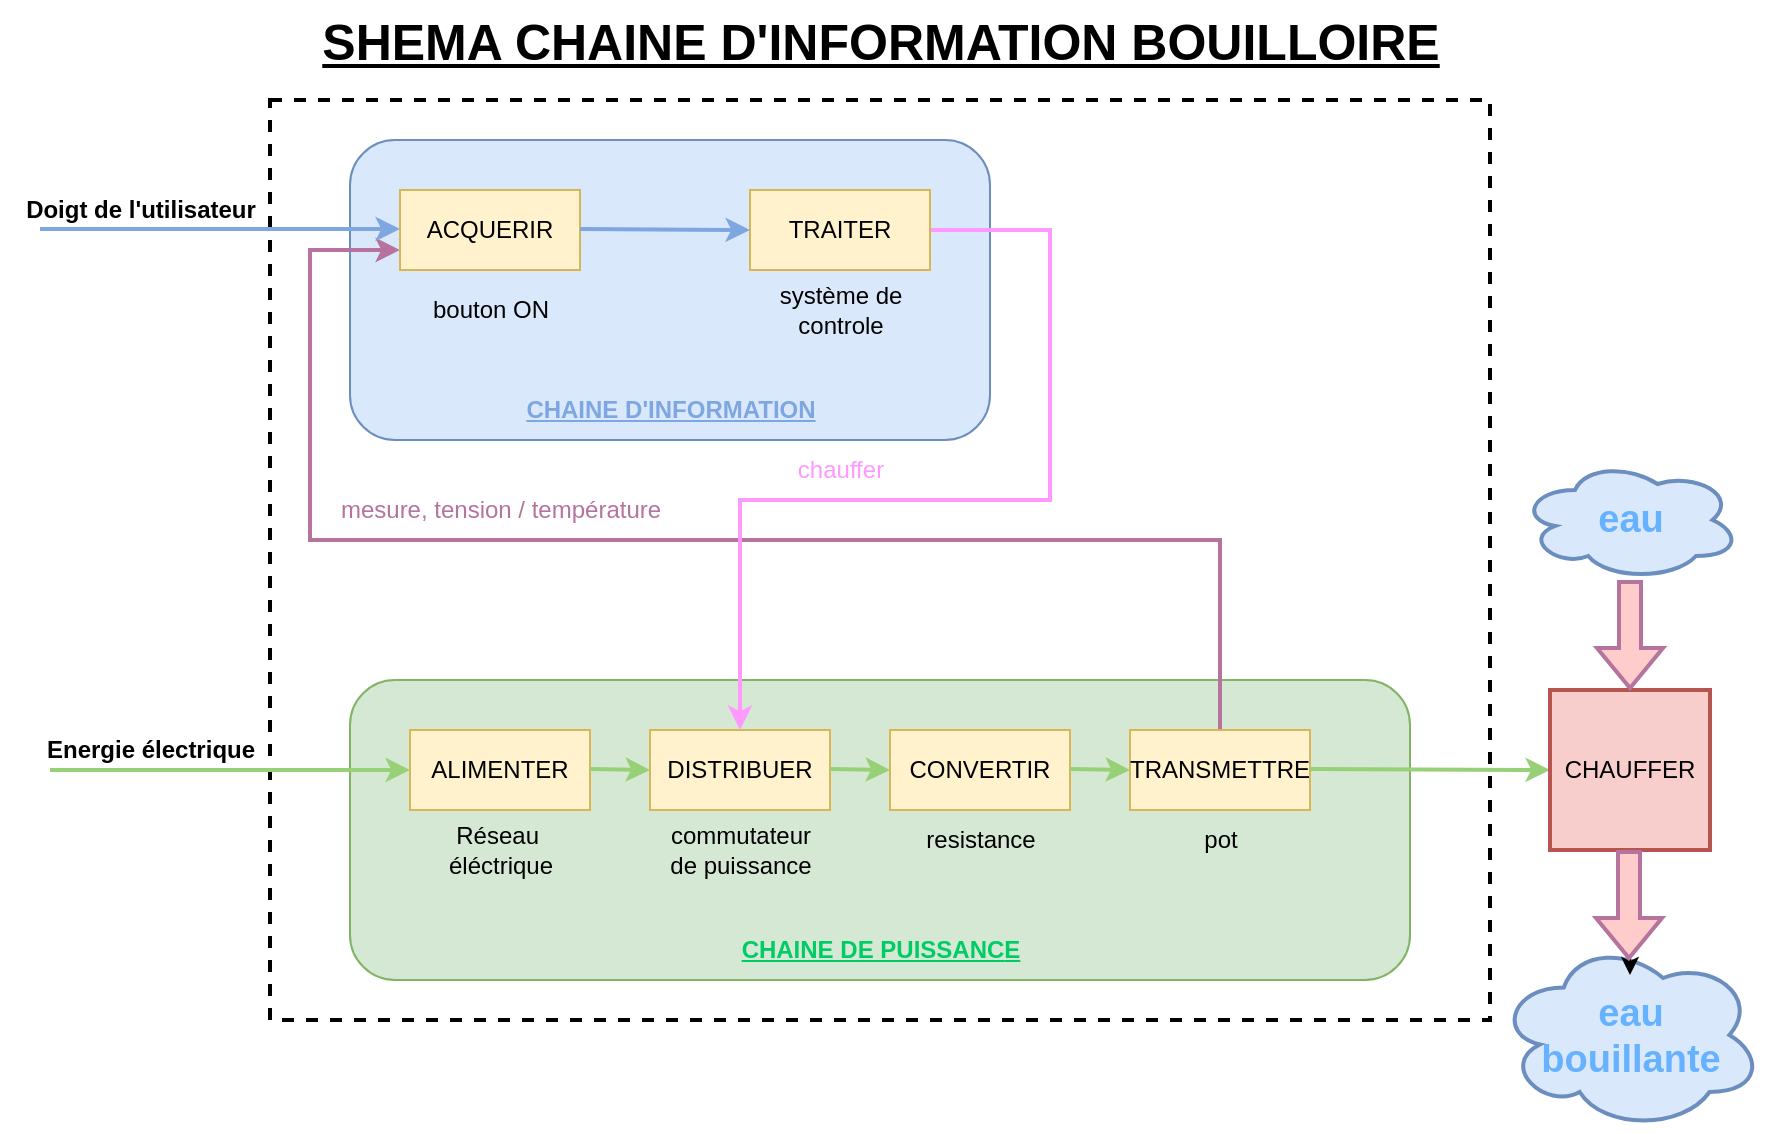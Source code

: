 <mxfile version="24.7.14">
  <diagram name="Page-1" id="PNh-r1YawwA4cbr2Twb_">
    <mxGraphModel dx="2213" dy="781" grid="1" gridSize="10" guides="1" tooltips="1" connect="1" arrows="1" fold="1" page="1" pageScale="1" pageWidth="827" pageHeight="1169" math="0" shadow="0">
      <root>
        <mxCell id="0" />
        <mxCell id="1" parent="0" />
        <mxCell id="nfcweAvcj36SK784DjAl-46" value="" style="ellipse;shape=cloud;whiteSpace=wrap;html=1;fillColor=#dae8fc;strokeColor=#6c8ebf;strokeWidth=2;" vertex="1" parent="1">
          <mxGeometry x="683.75" y="660" width="132.5" height="95" as="geometry" />
        </mxCell>
        <mxCell id="nfcweAvcj36SK784DjAl-43" value="" style="ellipse;shape=cloud;whiteSpace=wrap;html=1;fillColor=#dae8fc;strokeColor=#6c8ebf;strokeWidth=2;" vertex="1" parent="1">
          <mxGeometry x="695" y="420" width="110" height="60" as="geometry" />
        </mxCell>
        <mxCell id="nfcweAvcj36SK784DjAl-1" value="" style="rounded=0;whiteSpace=wrap;html=1;dashed=1;strokeWidth=2;" vertex="1" parent="1">
          <mxGeometry x="70" y="240" width="610" height="460" as="geometry" />
        </mxCell>
        <mxCell id="nfcweAvcj36SK784DjAl-2" value="" style="rounded=1;whiteSpace=wrap;html=1;fillColor=#dae8fc;strokeColor=#6c8ebf;" vertex="1" parent="1">
          <mxGeometry x="110" y="260" width="320" height="150" as="geometry" />
        </mxCell>
        <mxCell id="nfcweAvcj36SK784DjAl-3" value="" style="rounded=1;whiteSpace=wrap;html=1;fillColor=#d5e8d4;strokeColor=#82b366;" vertex="1" parent="1">
          <mxGeometry x="110" y="530" width="530" height="150" as="geometry" />
        </mxCell>
        <mxCell id="nfcweAvcj36SK784DjAl-4" value="" style="endArrow=classic;html=1;rounded=0;strokeWidth=2;strokeColor=#97D077;entryX=0;entryY=0.5;entryDx=0;entryDy=0;" edge="1" parent="1" target="nfcweAvcj36SK784DjAl-6">
          <mxGeometry width="50" height="50" relative="1" as="geometry">
            <mxPoint x="-40" y="575" as="sourcePoint" />
            <mxPoint x="440" y="480" as="targetPoint" />
          </mxGeometry>
        </mxCell>
        <mxCell id="nfcweAvcj36SK784DjAl-6" value="ALIMENTER" style="rounded=0;whiteSpace=wrap;html=1;fillColor=#fff2cc;strokeColor=#d6b656;" vertex="1" parent="1">
          <mxGeometry x="140" y="555" width="90" height="40" as="geometry" />
        </mxCell>
        <mxCell id="nfcweAvcj36SK784DjAl-7" value="DISTRIBUER" style="rounded=0;whiteSpace=wrap;html=1;fillColor=#fff2cc;strokeColor=#d6b656;" vertex="1" parent="1">
          <mxGeometry x="260" y="555" width="90" height="40" as="geometry" />
        </mxCell>
        <mxCell id="nfcweAvcj36SK784DjAl-8" value="CONVERTIR" style="rounded=0;whiteSpace=wrap;html=1;fillColor=#fff2cc;strokeColor=#d6b656;" vertex="1" parent="1">
          <mxGeometry x="380" y="555" width="90" height="40" as="geometry" />
        </mxCell>
        <mxCell id="nfcweAvcj36SK784DjAl-38" style="edgeStyle=orthogonalEdgeStyle;rounded=0;orthogonalLoop=1;jettySize=auto;html=1;exitX=0.5;exitY=0;exitDx=0;exitDy=0;entryX=0;entryY=0.75;entryDx=0;entryDy=0;strokeWidth=2;strokeColor=#B5739D;" edge="1" parent="1" source="nfcweAvcj36SK784DjAl-9" target="nfcweAvcj36SK784DjAl-22">
          <mxGeometry relative="1" as="geometry">
            <Array as="points">
              <mxPoint x="545" y="460" />
              <mxPoint x="90" y="460" />
              <mxPoint x="90" y="315" />
            </Array>
          </mxGeometry>
        </mxCell>
        <mxCell id="nfcweAvcj36SK784DjAl-9" value="TRANSMETTRE" style="rounded=0;whiteSpace=wrap;html=1;fillColor=#fff2cc;strokeColor=#d6b656;" vertex="1" parent="1">
          <mxGeometry x="500" y="555" width="90" height="40" as="geometry" />
        </mxCell>
        <mxCell id="nfcweAvcj36SK784DjAl-10" value="" style="endArrow=classic;html=1;rounded=0;strokeWidth=2;strokeColor=#97D077;entryX=0;entryY=0.5;entryDx=0;entryDy=0;" edge="1" parent="1" target="nfcweAvcj36SK784DjAl-7">
          <mxGeometry width="50" height="50" relative="1" as="geometry">
            <mxPoint x="230" y="574.5" as="sourcePoint" />
            <mxPoint x="410" y="574.5" as="targetPoint" />
          </mxGeometry>
        </mxCell>
        <mxCell id="nfcweAvcj36SK784DjAl-11" value="" style="endArrow=classic;html=1;rounded=0;strokeWidth=2;strokeColor=#97D077;entryX=0;entryY=0.5;entryDx=0;entryDy=0;" edge="1" parent="1">
          <mxGeometry width="50" height="50" relative="1" as="geometry">
            <mxPoint x="350" y="574.5" as="sourcePoint" />
            <mxPoint x="380" y="575" as="targetPoint" />
          </mxGeometry>
        </mxCell>
        <mxCell id="nfcweAvcj36SK784DjAl-12" value="" style="endArrow=classic;html=1;rounded=0;strokeWidth=2;strokeColor=#97D077;entryX=0;entryY=0.5;entryDx=0;entryDy=0;" edge="1" parent="1">
          <mxGeometry width="50" height="50" relative="1" as="geometry">
            <mxPoint x="470" y="574.5" as="sourcePoint" />
            <mxPoint x="500" y="575" as="targetPoint" />
          </mxGeometry>
        </mxCell>
        <mxCell id="nfcweAvcj36SK784DjAl-13" value="" style="endArrow=classic;html=1;rounded=0;strokeWidth=2;strokeColor=#97D077;" edge="1" parent="1">
          <mxGeometry width="50" height="50" relative="1" as="geometry">
            <mxPoint x="590" y="574.5" as="sourcePoint" />
            <mxPoint x="710" y="575" as="targetPoint" />
          </mxGeometry>
        </mxCell>
        <mxCell id="nfcweAvcj36SK784DjAl-48" value="" style="edgeStyle=orthogonalEdgeStyle;rounded=0;orthogonalLoop=1;jettySize=auto;html=1;" edge="1" parent="1" source="nfcweAvcj36SK784DjAl-14" target="nfcweAvcj36SK784DjAl-44">
          <mxGeometry relative="1" as="geometry" />
        </mxCell>
        <mxCell id="nfcweAvcj36SK784DjAl-14" value="CHAUFFER" style="whiteSpace=wrap;html=1;aspect=fixed;fillColor=#f8cecc;strokeColor=#b85450;strokeWidth=2;" vertex="1" parent="1">
          <mxGeometry x="710" y="535" width="80" height="80" as="geometry" />
        </mxCell>
        <mxCell id="nfcweAvcj36SK784DjAl-15" value="" style="shape=flexArrow;endArrow=classic;html=1;rounded=0;entryX=0.5;entryY=0;entryDx=0;entryDy=0;fillColor=#ffcccc;strokeColor=#B5739D;strokeWidth=2;" edge="1" parent="1" target="nfcweAvcj36SK784DjAl-14">
          <mxGeometry width="50" height="50" relative="1" as="geometry">
            <mxPoint x="750" y="480" as="sourcePoint" />
            <mxPoint x="760" y="450" as="targetPoint" />
          </mxGeometry>
        </mxCell>
        <mxCell id="nfcweAvcj36SK784DjAl-16" value="" style="shape=flexArrow;endArrow=classic;html=1;rounded=0;entryX=0.5;entryY=0;entryDx=0;entryDy=0;fillColor=#ffcccc;strokeColor=#B5739D;strokeWidth=2;" edge="1" parent="1">
          <mxGeometry width="50" height="50" relative="1" as="geometry">
            <mxPoint x="749.5" y="615" as="sourcePoint" />
            <mxPoint x="749.5" y="670" as="targetPoint" />
          </mxGeometry>
        </mxCell>
        <mxCell id="nfcweAvcj36SK784DjAl-17" value="Réseau&amp;nbsp;&lt;div&gt;éléctrique&lt;/div&gt;" style="text;html=1;align=center;verticalAlign=middle;resizable=0;points=[];autosize=1;strokeColor=none;fillColor=none;" vertex="1" parent="1">
          <mxGeometry x="145" y="595" width="80" height="40" as="geometry" />
        </mxCell>
        <mxCell id="nfcweAvcj36SK784DjAl-18" value="commutateur&lt;div&gt;de puissance&lt;/div&gt;" style="text;html=1;align=center;verticalAlign=middle;resizable=0;points=[];autosize=1;strokeColor=none;fillColor=none;" vertex="1" parent="1">
          <mxGeometry x="260" y="595" width="90" height="40" as="geometry" />
        </mxCell>
        <mxCell id="nfcweAvcj36SK784DjAl-19" value="resistance" style="text;html=1;align=center;verticalAlign=middle;resizable=0;points=[];autosize=1;strokeColor=none;fillColor=none;" vertex="1" parent="1">
          <mxGeometry x="385" y="595" width="80" height="30" as="geometry" />
        </mxCell>
        <mxCell id="nfcweAvcj36SK784DjAl-20" value="pot" style="text;html=1;align=center;verticalAlign=middle;resizable=0;points=[];autosize=1;strokeColor=none;fillColor=none;" vertex="1" parent="1">
          <mxGeometry x="525" y="595" width="40" height="30" as="geometry" />
        </mxCell>
        <mxCell id="nfcweAvcj36SK784DjAl-21" value="&lt;font color=&quot;#00cc66&quot;&gt;&lt;b&gt;&lt;u&gt;CHAINE DE PUISSANC&lt;/u&gt;&lt;/b&gt;&lt;b&gt;&lt;u&gt;E&lt;/u&gt;&lt;/b&gt;&lt;/font&gt;" style="text;html=1;align=center;verticalAlign=middle;resizable=0;points=[];autosize=1;strokeColor=none;fillColor=none;" vertex="1" parent="1">
          <mxGeometry x="295" y="650" width="160" height="30" as="geometry" />
        </mxCell>
        <mxCell id="nfcweAvcj36SK784DjAl-22" value="ACQUERIR" style="rounded=0;whiteSpace=wrap;html=1;fillColor=#fff2cc;strokeColor=#d6b656;" vertex="1" parent="1">
          <mxGeometry x="135" y="285" width="90" height="40" as="geometry" />
        </mxCell>
        <mxCell id="nfcweAvcj36SK784DjAl-32" style="edgeStyle=orthogonalEdgeStyle;rounded=0;orthogonalLoop=1;jettySize=auto;html=1;exitX=1;exitY=0.5;exitDx=0;exitDy=0;entryX=0.5;entryY=0;entryDx=0;entryDy=0;strokeWidth=2;strokeColor=#FF99FF;" edge="1" parent="1" source="nfcweAvcj36SK784DjAl-23" target="nfcweAvcj36SK784DjAl-7">
          <mxGeometry relative="1" as="geometry">
            <Array as="points">
              <mxPoint x="460" y="305" />
              <mxPoint x="460" y="440" />
              <mxPoint x="305" y="440" />
            </Array>
          </mxGeometry>
        </mxCell>
        <mxCell id="nfcweAvcj36SK784DjAl-23" value="TRAITER" style="rounded=0;whiteSpace=wrap;html=1;fillColor=#fff2cc;strokeColor=#d6b656;" vertex="1" parent="1">
          <mxGeometry x="310" y="285" width="90" height="40" as="geometry" />
        </mxCell>
        <mxCell id="nfcweAvcj36SK784DjAl-25" value="" style="endArrow=classic;html=1;rounded=0;strokeWidth=2;strokeColor=#7EA6E0;entryX=0;entryY=0.5;entryDx=0;entryDy=0;" edge="1" parent="1">
          <mxGeometry width="50" height="50" relative="1" as="geometry">
            <mxPoint x="-45" y="304.5" as="sourcePoint" />
            <mxPoint x="135" y="304.5" as="targetPoint" />
          </mxGeometry>
        </mxCell>
        <mxCell id="nfcweAvcj36SK784DjAl-26" value="" style="endArrow=classic;html=1;rounded=0;strokeWidth=2;strokeColor=#7EA6E0;entryX=0;entryY=0.5;entryDx=0;entryDy=0;" edge="1" parent="1" target="nfcweAvcj36SK784DjAl-23">
          <mxGeometry width="50" height="50" relative="1" as="geometry">
            <mxPoint x="225" y="304.5" as="sourcePoint" />
            <mxPoint x="405" y="304.5" as="targetPoint" />
          </mxGeometry>
        </mxCell>
        <mxCell id="nfcweAvcj36SK784DjAl-29" value="&lt;font color=&quot;#7ea6e0&quot;&gt;&lt;u&gt;&lt;b&gt;CHAINE D&#39;INFORMATION&lt;/b&gt;&lt;/u&gt;&lt;/font&gt;" style="text;html=1;align=center;verticalAlign=middle;resizable=0;points=[];autosize=1;strokeColor=none;fillColor=none;" vertex="1" parent="1">
          <mxGeometry x="185" y="380" width="170" height="30" as="geometry" />
        </mxCell>
        <mxCell id="nfcweAvcj36SK784DjAl-33" value="&lt;font color=&quot;#ff99ff&quot;&gt;chauffer&lt;/font&gt;" style="text;html=1;align=center;verticalAlign=middle;resizable=0;points=[];autosize=1;strokeColor=none;fillColor=none;" vertex="1" parent="1">
          <mxGeometry x="320" y="410" width="70" height="30" as="geometry" />
        </mxCell>
        <mxCell id="nfcweAvcj36SK784DjAl-34" value="système de&lt;div&gt;controle&lt;/div&gt;" style="text;html=1;align=center;verticalAlign=middle;resizable=0;points=[];autosize=1;strokeColor=none;fillColor=none;" vertex="1" parent="1">
          <mxGeometry x="315" y="325" width="80" height="40" as="geometry" />
        </mxCell>
        <mxCell id="nfcweAvcj36SK784DjAl-35" value="bouton ON" style="text;html=1;align=center;verticalAlign=middle;resizable=0;points=[];autosize=1;strokeColor=none;fillColor=none;" vertex="1" parent="1">
          <mxGeometry x="140" y="330" width="80" height="30" as="geometry" />
        </mxCell>
        <mxCell id="nfcweAvcj36SK784DjAl-36" value="&lt;b&gt;Doigt de l&#39;utilisateur&lt;/b&gt;" style="text;html=1;align=center;verticalAlign=middle;resizable=0;points=[];autosize=1;strokeColor=none;fillColor=none;" vertex="1" parent="1">
          <mxGeometry x="-65" y="280" width="140" height="30" as="geometry" />
        </mxCell>
        <mxCell id="nfcweAvcj36SK784DjAl-37" value="&lt;b&gt;Energie électrique&lt;/b&gt;" style="text;html=1;align=center;verticalAlign=middle;resizable=0;points=[];autosize=1;strokeColor=none;fillColor=none;" vertex="1" parent="1">
          <mxGeometry x="-55" y="550" width="130" height="30" as="geometry" />
        </mxCell>
        <mxCell id="nfcweAvcj36SK784DjAl-39" value="&lt;font color=&quot;#b5739d&quot;&gt;mesure, tension / température&lt;/font&gt;" style="text;html=1;align=center;verticalAlign=middle;resizable=0;points=[];autosize=1;strokeColor=none;fillColor=none;" vertex="1" parent="1">
          <mxGeometry x="95" y="430" width="180" height="30" as="geometry" />
        </mxCell>
        <mxCell id="nfcweAvcj36SK784DjAl-42" value="&lt;font size=&quot;1&quot; color=&quot;#66b2ff&quot;&gt;&lt;b style=&quot;font-size: 19px;&quot;&gt;eau&lt;/b&gt;&lt;/font&gt;" style="text;html=1;align=center;verticalAlign=middle;resizable=0;points=[];autosize=1;strokeColor=none;fillColor=none;" vertex="1" parent="1">
          <mxGeometry x="720" y="430" width="60" height="40" as="geometry" />
        </mxCell>
        <mxCell id="nfcweAvcj36SK784DjAl-44" value="&lt;font style=&quot;font-size: 19px;&quot; color=&quot;#66b2ff&quot;&gt;&lt;b style=&quot;&quot;&gt;eau&lt;/b&gt;&lt;/font&gt;&lt;div style=&quot;font-size: 19px;&quot;&gt;&lt;font style=&quot;font-size: 19px;&quot; color=&quot;#66b2ff&quot;&gt;&lt;b style=&quot;&quot;&gt;bouillante&lt;/b&gt;&lt;/font&gt;&lt;/div&gt;" style="text;html=1;align=center;verticalAlign=middle;resizable=0;points=[];autosize=1;strokeColor=none;fillColor=none;" vertex="1" parent="1">
          <mxGeometry x="695" y="677.5" width="110" height="60" as="geometry" />
        </mxCell>
        <mxCell id="nfcweAvcj36SK784DjAl-49" value="&lt;font style=&quot;font-size: 25px;&quot;&gt;&lt;b&gt;&lt;u&gt;SHEMA CHAINE D&#39;INFORMATION BOUILLOIRE&lt;/u&gt;&lt;/b&gt;&lt;/font&gt;" style="text;html=1;align=center;verticalAlign=middle;resizable=0;points=[];autosize=1;strokeColor=none;fillColor=none;" vertex="1" parent="1">
          <mxGeometry x="85" y="190" width="580" height="40" as="geometry" />
        </mxCell>
      </root>
    </mxGraphModel>
  </diagram>
</mxfile>
